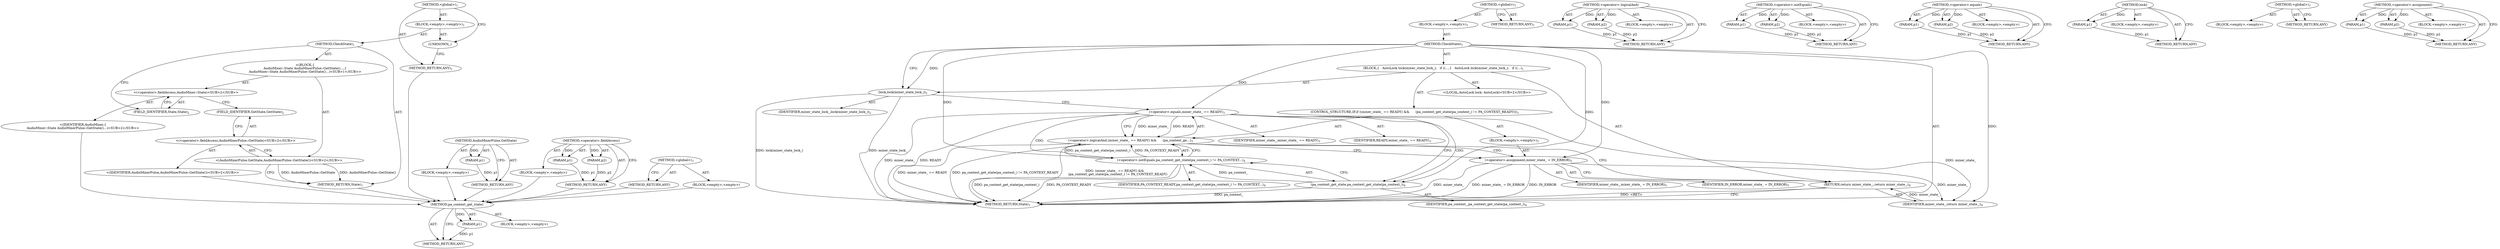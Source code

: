 digraph "&lt;global&gt;" {
vulnerable_66 [label=<(METHOD,pa_context_get_state)>];
vulnerable_67 [label=<(PARAM,p1)>];
vulnerable_68 [label=<(BLOCK,&lt;empty&gt;,&lt;empty&gt;)>];
vulnerable_69 [label=<(METHOD_RETURN,ANY)>];
vulnerable_6 [label=<(METHOD,&lt;global&gt;)<SUB>1</SUB>>];
vulnerable_7 [label=<(BLOCK,&lt;empty&gt;,&lt;empty&gt;)<SUB>1</SUB>>];
vulnerable_8 [label=<(METHOD,CheckState)<SUB>1</SUB>>];
vulnerable_9 [label=<(BLOCK,{
   AutoLock lock(mixer_state_lock_);
   if ((...,{
   AutoLock lock(mixer_state_lock_);
   if ((...)<SUB>1</SUB>>];
vulnerable_10 [label="<(LOCAL,AutoLock lock: AutoLock)<SUB>2</SUB>>"];
vulnerable_11 [label=<(lock,lock(mixer_state_lock_))<SUB>2</SUB>>];
vulnerable_12 [label=<(IDENTIFIER,mixer_state_lock_,lock(mixer_state_lock_))<SUB>2</SUB>>];
vulnerable_13 [label=<(CONTROL_STRUCTURE,IF,if ((mixer_state_ == READY) &amp;&amp;
      (pa_context_get_state(pa_context_) != PA_CONTEXT_READY)))<SUB>3</SUB>>];
vulnerable_14 [label=<(&lt;operator&gt;.logicalAnd,(mixer_state_ == READY) &amp;&amp;
      (pa_context_ge...)<SUB>3</SUB>>];
vulnerable_15 [label=<(&lt;operator&gt;.equals,mixer_state_ == READY)<SUB>3</SUB>>];
vulnerable_16 [label=<(IDENTIFIER,mixer_state_,mixer_state_ == READY)<SUB>3</SUB>>];
vulnerable_17 [label=<(IDENTIFIER,READY,mixer_state_ == READY)<SUB>3</SUB>>];
vulnerable_18 [label=<(&lt;operator&gt;.notEquals,pa_context_get_state(pa_context_) != PA_CONTEXT...)<SUB>4</SUB>>];
vulnerable_19 [label=<(pa_context_get_state,pa_context_get_state(pa_context_))<SUB>4</SUB>>];
vulnerable_20 [label=<(IDENTIFIER,pa_context_,pa_context_get_state(pa_context_))<SUB>4</SUB>>];
vulnerable_21 [label=<(IDENTIFIER,PA_CONTEXT_READY,pa_context_get_state(pa_context_) != PA_CONTEXT...)<SUB>4</SUB>>];
vulnerable_22 [label=<(BLOCK,&lt;empty&gt;,&lt;empty&gt;)<SUB>5</SUB>>];
vulnerable_23 [label=<(&lt;operator&gt;.assignment,mixer_state_ = IN_ERROR)<SUB>5</SUB>>];
vulnerable_24 [label=<(IDENTIFIER,mixer_state_,mixer_state_ = IN_ERROR)<SUB>5</SUB>>];
vulnerable_25 [label=<(IDENTIFIER,IN_ERROR,mixer_state_ = IN_ERROR)<SUB>5</SUB>>];
vulnerable_26 [label=<(RETURN,return mixer_state_;,return mixer_state_;)<SUB>6</SUB>>];
vulnerable_27 [label=<(IDENTIFIER,mixer_state_,return mixer_state_;)<SUB>6</SUB>>];
vulnerable_28 [label=<(METHOD_RETURN,State)<SUB>1</SUB>>];
vulnerable_30 [label=<(METHOD_RETURN,ANY)<SUB>1</SUB>>];
vulnerable_51 [label=<(METHOD,&lt;operator&gt;.logicalAnd)>];
vulnerable_52 [label=<(PARAM,p1)>];
vulnerable_53 [label=<(PARAM,p2)>];
vulnerable_54 [label=<(BLOCK,&lt;empty&gt;,&lt;empty&gt;)>];
vulnerable_55 [label=<(METHOD_RETURN,ANY)>];
vulnerable_61 [label=<(METHOD,&lt;operator&gt;.notEquals)>];
vulnerable_62 [label=<(PARAM,p1)>];
vulnerable_63 [label=<(PARAM,p2)>];
vulnerable_64 [label=<(BLOCK,&lt;empty&gt;,&lt;empty&gt;)>];
vulnerable_65 [label=<(METHOD_RETURN,ANY)>];
vulnerable_56 [label=<(METHOD,&lt;operator&gt;.equals)>];
vulnerable_57 [label=<(PARAM,p1)>];
vulnerable_58 [label=<(PARAM,p2)>];
vulnerable_59 [label=<(BLOCK,&lt;empty&gt;,&lt;empty&gt;)>];
vulnerable_60 [label=<(METHOD_RETURN,ANY)>];
vulnerable_47 [label=<(METHOD,lock)>];
vulnerable_48 [label=<(PARAM,p1)>];
vulnerable_49 [label=<(BLOCK,&lt;empty&gt;,&lt;empty&gt;)>];
vulnerable_50 [label=<(METHOD_RETURN,ANY)>];
vulnerable_41 [label=<(METHOD,&lt;global&gt;)<SUB>1</SUB>>];
vulnerable_42 [label=<(BLOCK,&lt;empty&gt;,&lt;empty&gt;)>];
vulnerable_43 [label=<(METHOD_RETURN,ANY)>];
vulnerable_70 [label=<(METHOD,&lt;operator&gt;.assignment)>];
vulnerable_71 [label=<(PARAM,p1)>];
vulnerable_72 [label=<(PARAM,p2)>];
vulnerable_73 [label=<(BLOCK,&lt;empty&gt;,&lt;empty&gt;)>];
vulnerable_74 [label=<(METHOD_RETURN,ANY)>];
fixed_6 [label=<(METHOD,&lt;global&gt;)<SUB>1</SUB>>];
fixed_7 [label=<(BLOCK,&lt;empty&gt;,&lt;empty&gt;)<SUB>1</SUB>>];
fixed_8 [label=<(METHOD,CheckState)<SUB>1</SUB>>];
fixed_9 [label="<(BLOCK,{
AudioMixer::State AudioMixerPulse::GetState()...,{
AudioMixer::State AudioMixerPulse::GetState()...)<SUB>1</SUB>>"];
fixed_10 [label="<(&lt;operator&gt;.fieldAccess,AudioMixer::State)<SUB>2</SUB>>"];
fixed_11 [label="<(IDENTIFIER,AudioMixer,{
AudioMixer::State AudioMixerPulse::GetState()...)<SUB>2</SUB>>"];
fixed_12 [label=<(FIELD_IDENTIFIER,State,State)<SUB>2</SUB>>];
fixed_13 [label="<(AudioMixerPulse.GetState,AudioMixerPulse::GetState())<SUB>2</SUB>>"];
fixed_14 [label="<(&lt;operator&gt;.fieldAccess,AudioMixerPulse::GetState)<SUB>2</SUB>>"];
fixed_15 [label="<(IDENTIFIER,AudioMixerPulse,AudioMixerPulse::GetState())<SUB>2</SUB>>"];
fixed_16 [label=<(FIELD_IDENTIFIER,GetState,GetState)<SUB>2</SUB>>];
fixed_17 [label=<(METHOD_RETURN,State)<SUB>1</SUB>>];
fixed_19 [label=<(UNKNOWN,,)>];
fixed_20 [label=<(METHOD_RETURN,ANY)<SUB>1</SUB>>];
fixed_40 [label=<(METHOD,AudioMixerPulse.GetState)>];
fixed_41 [label=<(PARAM,p1)>];
fixed_42 [label=<(BLOCK,&lt;empty&gt;,&lt;empty&gt;)>];
fixed_43 [label=<(METHOD_RETURN,ANY)>];
fixed_35 [label=<(METHOD,&lt;operator&gt;.fieldAccess)>];
fixed_36 [label=<(PARAM,p1)>];
fixed_37 [label=<(PARAM,p2)>];
fixed_38 [label=<(BLOCK,&lt;empty&gt;,&lt;empty&gt;)>];
fixed_39 [label=<(METHOD_RETURN,ANY)>];
fixed_29 [label=<(METHOD,&lt;global&gt;)<SUB>1</SUB>>];
fixed_30 [label=<(BLOCK,&lt;empty&gt;,&lt;empty&gt;)>];
fixed_31 [label=<(METHOD_RETURN,ANY)>];
vulnerable_66 -> vulnerable_67  [key=0, label="AST: "];
vulnerable_66 -> vulnerable_67  [key=1, label="DDG: "];
vulnerable_66 -> vulnerable_68  [key=0, label="AST: "];
vulnerable_66 -> vulnerable_69  [key=0, label="AST: "];
vulnerable_66 -> vulnerable_69  [key=1, label="CFG: "];
vulnerable_67 -> vulnerable_69  [key=0, label="DDG: p1"];
vulnerable_6 -> vulnerable_7  [key=0, label="AST: "];
vulnerable_6 -> vulnerable_30  [key=0, label="AST: "];
vulnerable_6 -> vulnerable_30  [key=1, label="CFG: "];
vulnerable_7 -> vulnerable_8  [key=0, label="AST: "];
vulnerable_8 -> vulnerable_9  [key=0, label="AST: "];
vulnerable_8 -> vulnerable_28  [key=0, label="AST: "];
vulnerable_8 -> vulnerable_11  [key=0, label="CFG: "];
vulnerable_8 -> vulnerable_11  [key=1, label="DDG: "];
vulnerable_8 -> vulnerable_27  [key=0, label="DDG: "];
vulnerable_8 -> vulnerable_23  [key=0, label="DDG: "];
vulnerable_8 -> vulnerable_15  [key=0, label="DDG: "];
vulnerable_8 -> vulnerable_18  [key=0, label="DDG: "];
vulnerable_8 -> vulnerable_19  [key=0, label="DDG: "];
vulnerable_9 -> vulnerable_10  [key=0, label="AST: "];
vulnerable_9 -> vulnerable_11  [key=0, label="AST: "];
vulnerable_9 -> vulnerable_13  [key=0, label="AST: "];
vulnerable_9 -> vulnerable_26  [key=0, label="AST: "];
vulnerable_11 -> vulnerable_12  [key=0, label="AST: "];
vulnerable_11 -> vulnerable_15  [key=0, label="CFG: "];
vulnerable_11 -> vulnerable_28  [key=0, label="DDG: lock(mixer_state_lock_)"];
vulnerable_11 -> vulnerable_28  [key=1, label="DDG: mixer_state_lock_"];
vulnerable_13 -> vulnerable_14  [key=0, label="AST: "];
vulnerable_13 -> vulnerable_22  [key=0, label="AST: "];
vulnerable_14 -> vulnerable_15  [key=0, label="AST: "];
vulnerable_14 -> vulnerable_18  [key=0, label="AST: "];
vulnerable_14 -> vulnerable_23  [key=0, label="CFG: "];
vulnerable_14 -> vulnerable_23  [key=1, label="CDG: "];
vulnerable_14 -> vulnerable_26  [key=0, label="CFG: "];
vulnerable_14 -> vulnerable_28  [key=0, label="DDG: mixer_state_ == READY"];
vulnerable_14 -> vulnerable_28  [key=1, label="DDG: pa_context_get_state(pa_context_) != PA_CONTEXT_READY"];
vulnerable_14 -> vulnerable_28  [key=2, label="DDG: (mixer_state_ == READY) &amp;&amp;
      (pa_context_get_state(pa_context_) != PA_CONTEXT_READY)"];
vulnerable_15 -> vulnerable_16  [key=0, label="AST: "];
vulnerable_15 -> vulnerable_17  [key=0, label="AST: "];
vulnerable_15 -> vulnerable_14  [key=0, label="CFG: "];
vulnerable_15 -> vulnerable_14  [key=1, label="DDG: mixer_state_"];
vulnerable_15 -> vulnerable_14  [key=2, label="DDG: READY"];
vulnerable_15 -> vulnerable_19  [key=0, label="CFG: "];
vulnerable_15 -> vulnerable_19  [key=1, label="CDG: "];
vulnerable_15 -> vulnerable_28  [key=0, label="DDG: mixer_state_"];
vulnerable_15 -> vulnerable_28  [key=1, label="DDG: READY"];
vulnerable_15 -> vulnerable_27  [key=0, label="DDG: mixer_state_"];
vulnerable_15 -> vulnerable_18  [key=0, label="CDG: "];
vulnerable_18 -> vulnerable_19  [key=0, label="AST: "];
vulnerable_18 -> vulnerable_21  [key=0, label="AST: "];
vulnerable_18 -> vulnerable_14  [key=0, label="CFG: "];
vulnerable_18 -> vulnerable_14  [key=1, label="DDG: pa_context_get_state(pa_context_)"];
vulnerable_18 -> vulnerable_14  [key=2, label="DDG: PA_CONTEXT_READY"];
vulnerable_18 -> vulnerable_28  [key=0, label="DDG: pa_context_get_state(pa_context_)"];
vulnerable_18 -> vulnerable_28  [key=1, label="DDG: PA_CONTEXT_READY"];
vulnerable_19 -> vulnerable_20  [key=0, label="AST: "];
vulnerable_19 -> vulnerable_18  [key=0, label="CFG: "];
vulnerable_19 -> vulnerable_18  [key=1, label="DDG: pa_context_"];
vulnerable_19 -> vulnerable_28  [key=0, label="DDG: pa_context_"];
vulnerable_22 -> vulnerable_23  [key=0, label="AST: "];
vulnerable_23 -> vulnerable_24  [key=0, label="AST: "];
vulnerable_23 -> vulnerable_25  [key=0, label="AST: "];
vulnerable_23 -> vulnerable_26  [key=0, label="CFG: "];
vulnerable_23 -> vulnerable_28  [key=0, label="DDG: mixer_state_"];
vulnerable_23 -> vulnerable_28  [key=1, label="DDG: mixer_state_ = IN_ERROR"];
vulnerable_23 -> vulnerable_28  [key=2, label="DDG: IN_ERROR"];
vulnerable_23 -> vulnerable_27  [key=0, label="DDG: mixer_state_"];
vulnerable_26 -> vulnerable_27  [key=0, label="AST: "];
vulnerable_26 -> vulnerable_28  [key=0, label="CFG: "];
vulnerable_26 -> vulnerable_28  [key=1, label="DDG: &lt;RET&gt;"];
vulnerable_27 -> vulnerable_26  [key=0, label="DDG: mixer_state_"];
vulnerable_51 -> vulnerable_52  [key=0, label="AST: "];
vulnerable_51 -> vulnerable_52  [key=1, label="DDG: "];
vulnerable_51 -> vulnerable_54  [key=0, label="AST: "];
vulnerable_51 -> vulnerable_53  [key=0, label="AST: "];
vulnerable_51 -> vulnerable_53  [key=1, label="DDG: "];
vulnerable_51 -> vulnerable_55  [key=0, label="AST: "];
vulnerable_51 -> vulnerable_55  [key=1, label="CFG: "];
vulnerable_52 -> vulnerable_55  [key=0, label="DDG: p1"];
vulnerable_53 -> vulnerable_55  [key=0, label="DDG: p2"];
vulnerable_61 -> vulnerable_62  [key=0, label="AST: "];
vulnerable_61 -> vulnerable_62  [key=1, label="DDG: "];
vulnerable_61 -> vulnerable_64  [key=0, label="AST: "];
vulnerable_61 -> vulnerable_63  [key=0, label="AST: "];
vulnerable_61 -> vulnerable_63  [key=1, label="DDG: "];
vulnerable_61 -> vulnerable_65  [key=0, label="AST: "];
vulnerable_61 -> vulnerable_65  [key=1, label="CFG: "];
vulnerable_62 -> vulnerable_65  [key=0, label="DDG: p1"];
vulnerable_63 -> vulnerable_65  [key=0, label="DDG: p2"];
vulnerable_56 -> vulnerable_57  [key=0, label="AST: "];
vulnerable_56 -> vulnerable_57  [key=1, label="DDG: "];
vulnerable_56 -> vulnerable_59  [key=0, label="AST: "];
vulnerable_56 -> vulnerable_58  [key=0, label="AST: "];
vulnerable_56 -> vulnerable_58  [key=1, label="DDG: "];
vulnerable_56 -> vulnerable_60  [key=0, label="AST: "];
vulnerable_56 -> vulnerable_60  [key=1, label="CFG: "];
vulnerable_57 -> vulnerable_60  [key=0, label="DDG: p1"];
vulnerable_58 -> vulnerable_60  [key=0, label="DDG: p2"];
vulnerable_47 -> vulnerable_48  [key=0, label="AST: "];
vulnerable_47 -> vulnerable_48  [key=1, label="DDG: "];
vulnerable_47 -> vulnerable_49  [key=0, label="AST: "];
vulnerable_47 -> vulnerable_50  [key=0, label="AST: "];
vulnerable_47 -> vulnerable_50  [key=1, label="CFG: "];
vulnerable_48 -> vulnerable_50  [key=0, label="DDG: p1"];
vulnerable_41 -> vulnerable_42  [key=0, label="AST: "];
vulnerable_41 -> vulnerable_43  [key=0, label="AST: "];
vulnerable_41 -> vulnerable_43  [key=1, label="CFG: "];
vulnerable_70 -> vulnerable_71  [key=0, label="AST: "];
vulnerable_70 -> vulnerable_71  [key=1, label="DDG: "];
vulnerable_70 -> vulnerable_73  [key=0, label="AST: "];
vulnerable_70 -> vulnerable_72  [key=0, label="AST: "];
vulnerable_70 -> vulnerable_72  [key=1, label="DDG: "];
vulnerable_70 -> vulnerable_74  [key=0, label="AST: "];
vulnerable_70 -> vulnerable_74  [key=1, label="CFG: "];
vulnerable_71 -> vulnerable_74  [key=0, label="DDG: p1"];
vulnerable_72 -> vulnerable_74  [key=0, label="DDG: p2"];
fixed_6 -> fixed_7  [key=0, label="AST: "];
fixed_6 -> fixed_20  [key=0, label="AST: "];
fixed_6 -> fixed_19  [key=0, label="CFG: "];
fixed_7 -> fixed_8  [key=0, label="AST: "];
fixed_7 -> fixed_19  [key=0, label="AST: "];
fixed_8 -> fixed_9  [key=0, label="AST: "];
fixed_8 -> fixed_17  [key=0, label="AST: "];
fixed_8 -> fixed_12  [key=0, label="CFG: "];
fixed_9 -> fixed_10  [key=0, label="AST: "];
fixed_9 -> fixed_13  [key=0, label="AST: "];
fixed_10 -> fixed_11  [key=0, label="AST: "];
fixed_10 -> fixed_12  [key=0, label="AST: "];
fixed_10 -> fixed_16  [key=0, label="CFG: "];
fixed_11 -> vulnerable_66  [key=0];
fixed_12 -> fixed_10  [key=0, label="CFG: "];
fixed_13 -> fixed_14  [key=0, label="AST: "];
fixed_13 -> fixed_17  [key=0, label="CFG: "];
fixed_13 -> fixed_17  [key=1, label="DDG: AudioMixerPulse::GetState"];
fixed_13 -> fixed_17  [key=2, label="DDG: AudioMixerPulse::GetState()"];
fixed_14 -> fixed_15  [key=0, label="AST: "];
fixed_14 -> fixed_16  [key=0, label="AST: "];
fixed_14 -> fixed_13  [key=0, label="CFG: "];
fixed_15 -> vulnerable_66  [key=0];
fixed_16 -> fixed_14  [key=0, label="CFG: "];
fixed_17 -> vulnerable_66  [key=0];
fixed_19 -> fixed_20  [key=0, label="CFG: "];
fixed_20 -> vulnerable_66  [key=0];
fixed_40 -> fixed_41  [key=0, label="AST: "];
fixed_40 -> fixed_41  [key=1, label="DDG: "];
fixed_40 -> fixed_42  [key=0, label="AST: "];
fixed_40 -> fixed_43  [key=0, label="AST: "];
fixed_40 -> fixed_43  [key=1, label="CFG: "];
fixed_41 -> fixed_43  [key=0, label="DDG: p1"];
fixed_42 -> vulnerable_66  [key=0];
fixed_43 -> vulnerable_66  [key=0];
fixed_35 -> fixed_36  [key=0, label="AST: "];
fixed_35 -> fixed_36  [key=1, label="DDG: "];
fixed_35 -> fixed_38  [key=0, label="AST: "];
fixed_35 -> fixed_37  [key=0, label="AST: "];
fixed_35 -> fixed_37  [key=1, label="DDG: "];
fixed_35 -> fixed_39  [key=0, label="AST: "];
fixed_35 -> fixed_39  [key=1, label="CFG: "];
fixed_36 -> fixed_39  [key=0, label="DDG: p1"];
fixed_37 -> fixed_39  [key=0, label="DDG: p2"];
fixed_38 -> vulnerable_66  [key=0];
fixed_39 -> vulnerable_66  [key=0];
fixed_29 -> fixed_30  [key=0, label="AST: "];
fixed_29 -> fixed_31  [key=0, label="AST: "];
fixed_29 -> fixed_31  [key=1, label="CFG: "];
fixed_30 -> vulnerable_66  [key=0];
fixed_31 -> vulnerable_66  [key=0];
}
